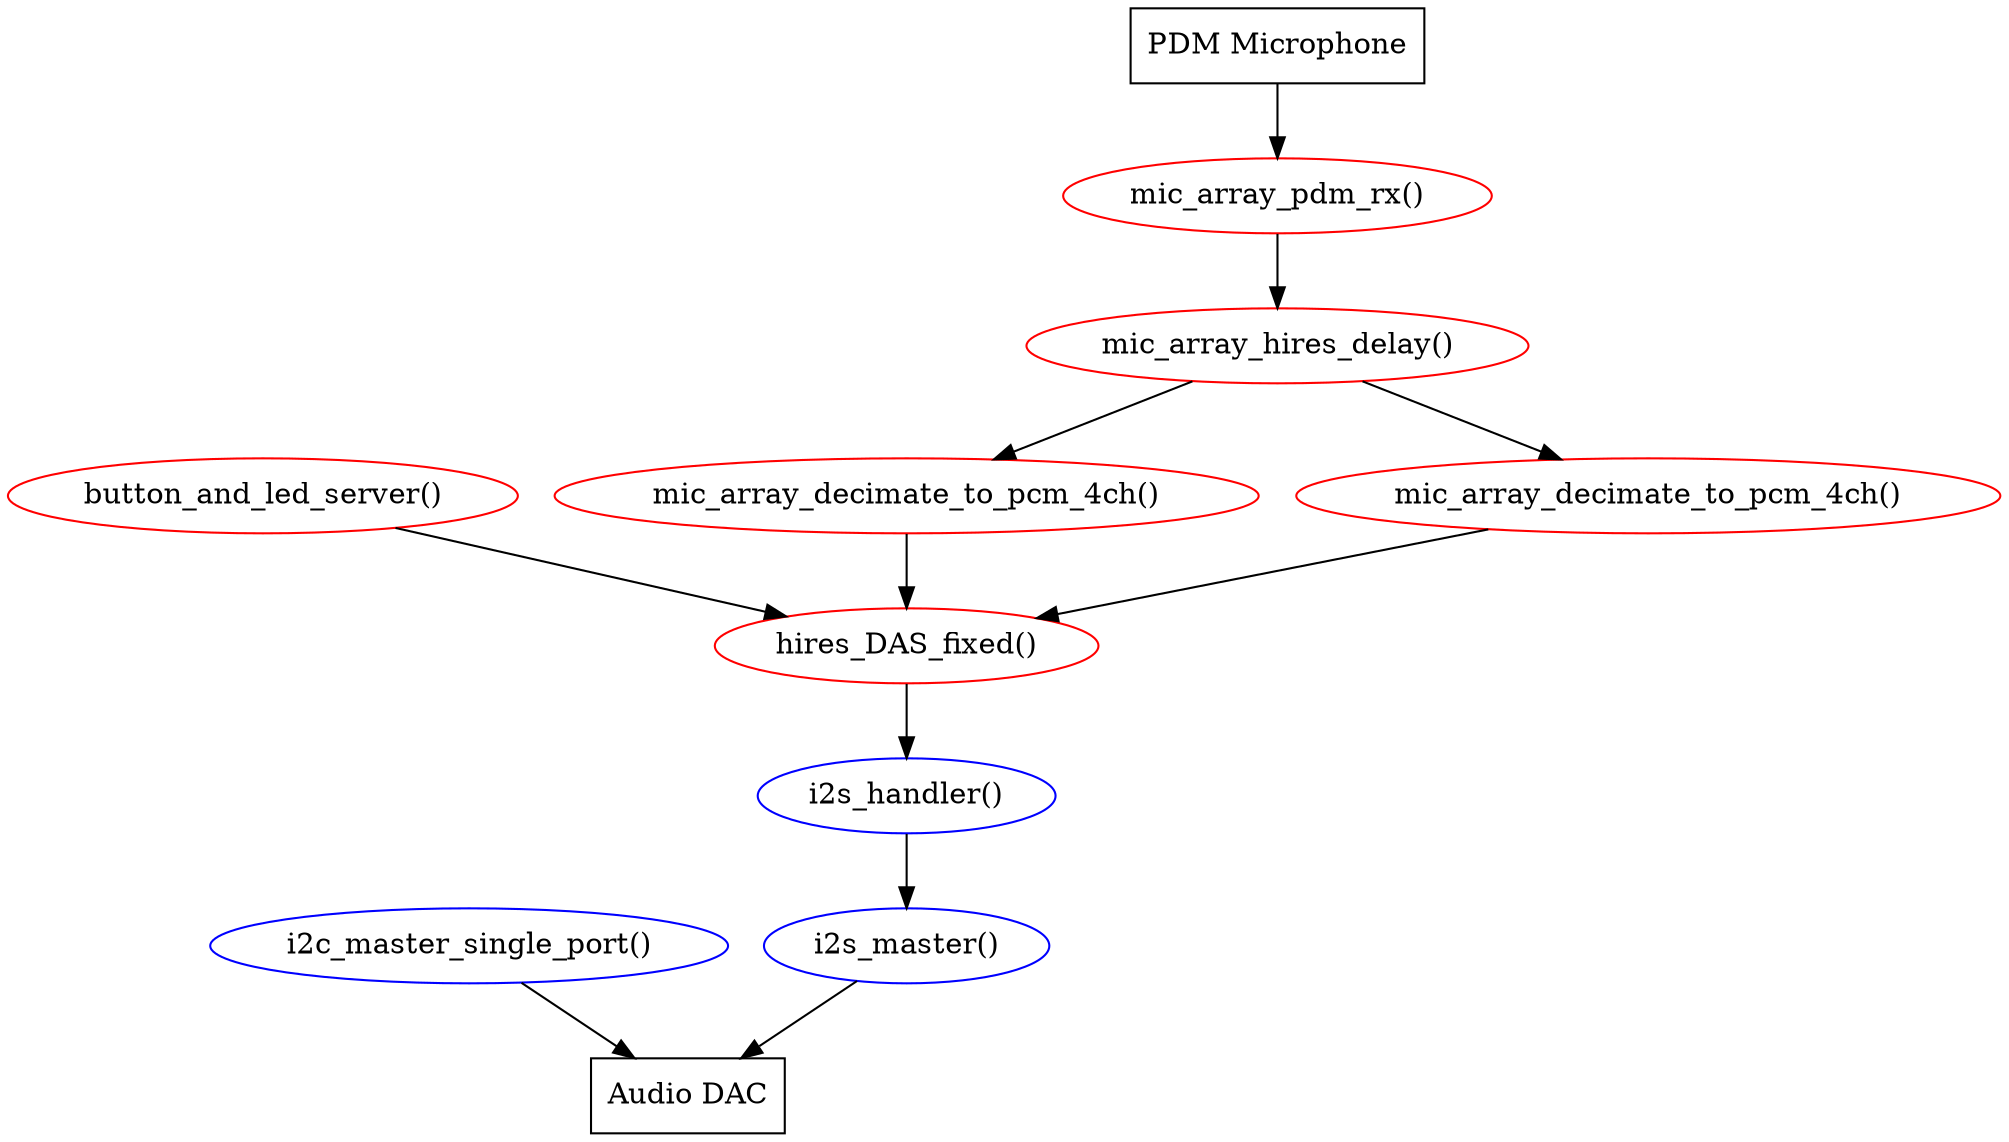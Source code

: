 digraph g {
	
	i2s_master [label="i2s_master()", color=blue];
	i2c_master_single_port [label="i2c_master_single_port()", color=blue];
	i2s_handler [label="i2s_handler()", color=blue]; 
	button_and_led_server [label="button_and_led_server()", color=red];
	mic_array_pdm_rx [label="mic_array_pdm_rx()", color=red]; 
	mic_array_hires_delay [label="mic_array_hires_delay()", color=red]; 
	mic_array_decimate_to_pcm_4ch1 [label="mic_array_decimate_to_pcm_4ch()", color=red]; 
	mic_array_decimate_to_pcm_4ch0 [label="mic_array_decimate_to_pcm_4ch()", color=red]; 
	hires_DAS_fixed [label="hires_DAS_fixed()", color=red]; 
  
	pdm_mic  [label="PDM Microphone", shape=box]; 
	dac  [label="Audio DAC", shape=box]; 

	pdm_mic -> mic_array_pdm_rx;
	
	mic_array_pdm_rx -> mic_array_hires_delay;
	mic_array_hires_delay -> mic_array_decimate_to_pcm_4ch0;
	mic_array_hires_delay -> mic_array_decimate_to_pcm_4ch1;

	button_and_led_server -> hires_DAS_fixed;
	mic_array_decimate_to_pcm_4ch0 -> hires_DAS_fixed;
	mic_array_decimate_to_pcm_4ch1 -> hires_DAS_fixed;
	hires_DAS_fixed -> i2s_handler;
	i2s_handler -> i2s_master;
	i2s_master -> dac;
	i2c_master_single_port -> dac;
}